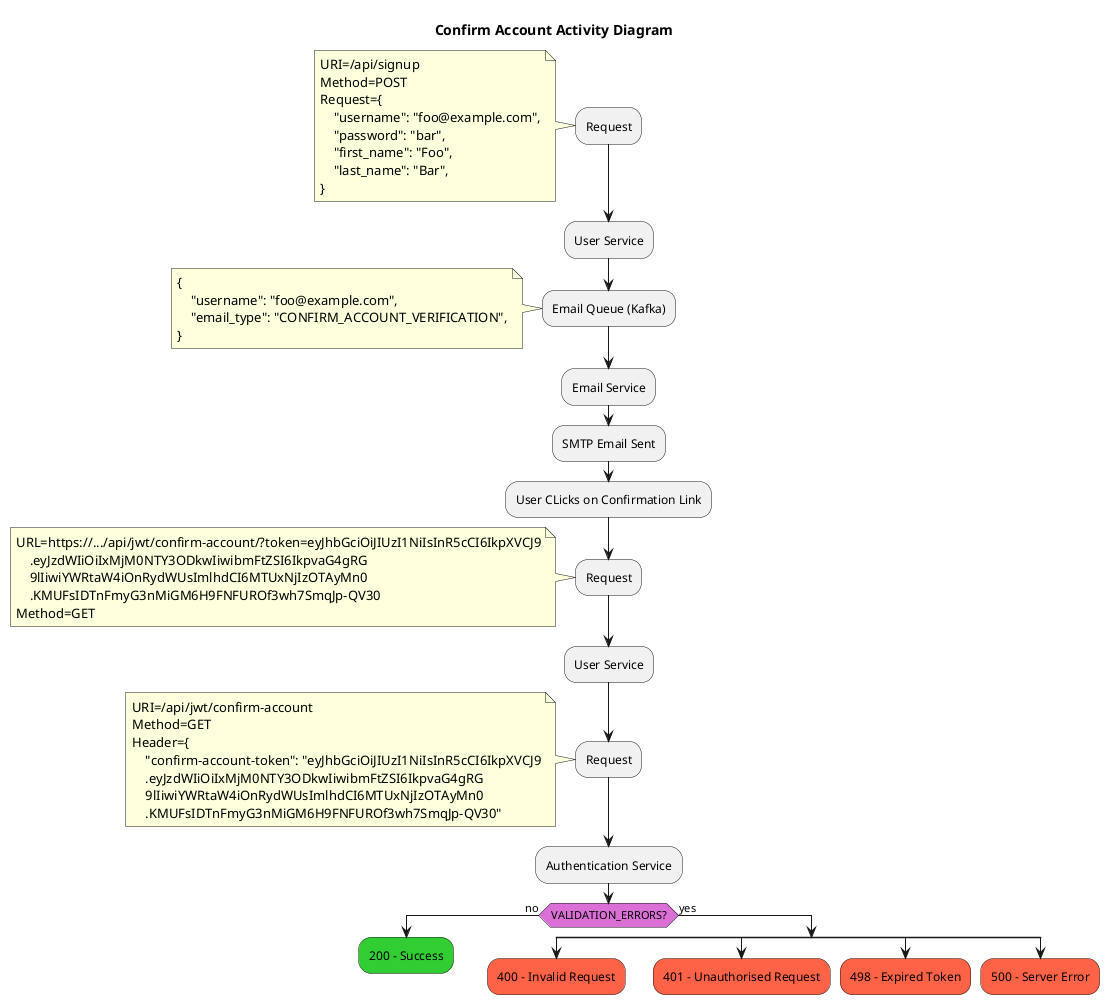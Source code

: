 @startuml
'https://plantuml.com/activity-diagram-beta

title Confirm Account Activity Diagram

:Request;
note
URI=/api/signup
Method=POST
Request={
    "username": "foo@example.com",
    "password": "bar",
    "first_name": "Foo",
    "last_name": "Bar",
}
end note

:User Service;

:Email Queue (Kafka);
note
{
    "username": "foo@example.com",
    "email_type": "CONFIRM_ACCOUNT_VERIFICATION",
}
end note

:Email Service;

:SMTP Email Sent;

:User CLicks on Confirmation Link;

:Request;
note
URL=https://.../api/jwt/confirm-account/?token=eyJhbGciOiJIUzI1NiIsInR5cCI6IkpXVCJ9
    .eyJzdWIiOiIxMjM0NTY3ODkwIiwibmFtZSI6IkpvaG4gRG
    9lIiwiYWRtaW4iOnRydWUsImlhdCI6MTUxNjIzOTAyMn0
    .KMUFsIDTnFmyG3nMiGM6H9FNFUROf3wh7SmqJp-QV30
Method=GET
end note

:User Service;

:Request;
note
URI=/api/jwt/confirm-account
Method=GET
Header={
    "confirm-account-token": "eyJhbGciOiJIUzI1NiIsInR5cCI6IkpXVCJ9
    .eyJzdWIiOiIxMjM0NTY3ODkwIiwibmFtZSI6IkpvaG4gRG
    9lIiwiYWRtaW4iOnRydWUsImlhdCI6MTUxNjIzOTAyMn0
    .KMUFsIDTnFmyG3nMiGM6H9FNFUROf3wh7SmqJp-QV30"
end note

:Authentication Service;
skinparam ActivityDiamondBackgroundColor orchid
if (VALIDATION_ERRORS?) then (no)
    #limegreen:200 - Success;
    kill;
else (yes)
    split
        #tomato:400 - Invalid Request;
        kill;
    split again
        #tomato:401 - Unauthorised Request;
        kill;
    split again
        #tomato:498 - Expired Token;
        kill;
    split again
        #tomato:500 - Server Error;
        kill;
    end split
endif

@enduml
